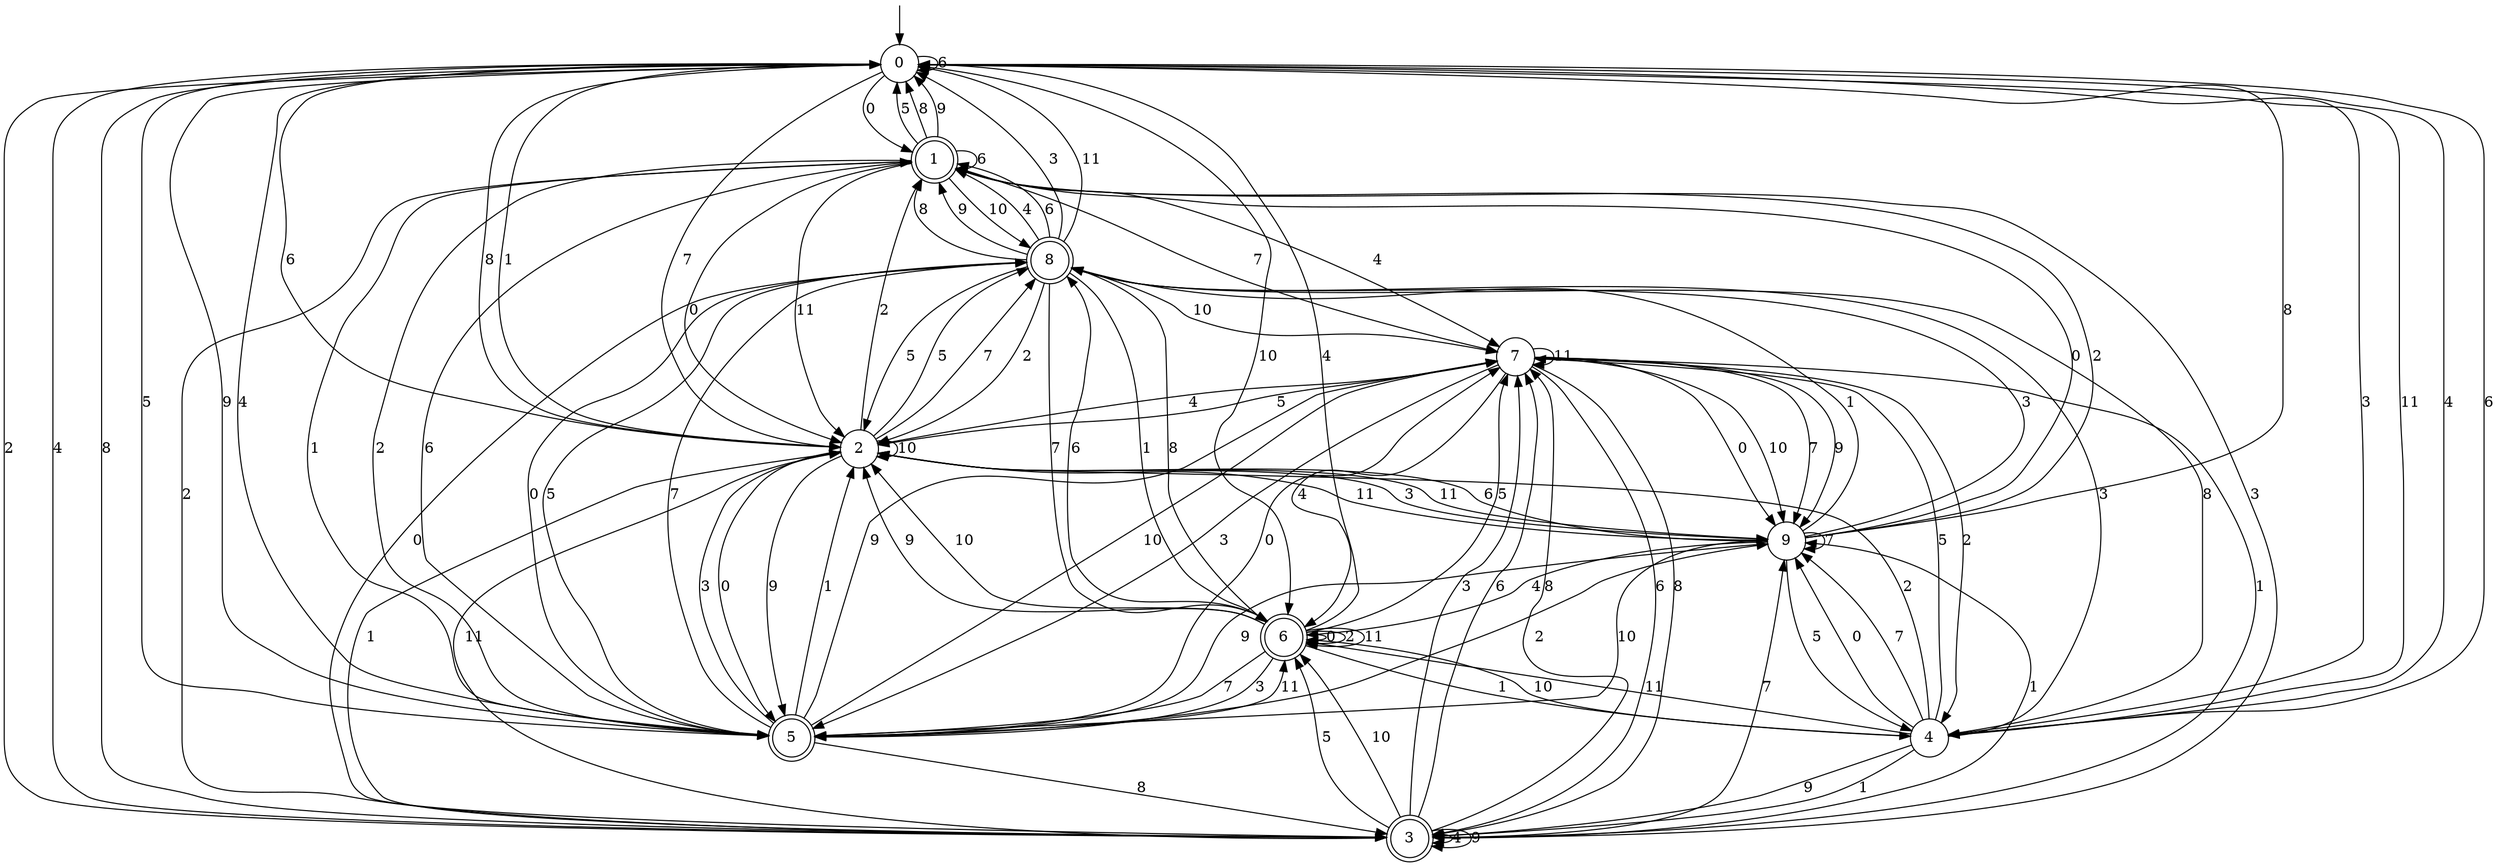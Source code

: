 digraph g {

	s0 [shape="circle" label="0"];
	s1 [shape="doublecircle" label="1"];
	s2 [shape="circle" label="2"];
	s3 [shape="doublecircle" label="3"];
	s4 [shape="circle" label="4"];
	s5 [shape="doublecircle" label="5"];
	s6 [shape="doublecircle" label="6"];
	s7 [shape="circle" label="7"];
	s8 [shape="doublecircle" label="8"];
	s9 [shape="circle" label="9"];
	s0 -> s1 [label="0"];
	s0 -> s2 [label="1"];
	s0 -> s3 [label="2"];
	s0 -> s4 [label="3"];
	s0 -> s3 [label="4"];
	s0 -> s5 [label="5"];
	s0 -> s0 [label="6"];
	s0 -> s2 [label="7"];
	s0 -> s3 [label="8"];
	s0 -> s5 [label="9"];
	s0 -> s6 [label="10"];
	s0 -> s4 [label="11"];
	s1 -> s2 [label="0"];
	s1 -> s5 [label="1"];
	s1 -> s5 [label="2"];
	s1 -> s3 [label="3"];
	s1 -> s7 [label="4"];
	s1 -> s0 [label="5"];
	s1 -> s1 [label="6"];
	s1 -> s7 [label="7"];
	s1 -> s0 [label="8"];
	s1 -> s0 [label="9"];
	s1 -> s8 [label="10"];
	s1 -> s2 [label="11"];
	s2 -> s5 [label="0"];
	s2 -> s3 [label="1"];
	s2 -> s1 [label="2"];
	s2 -> s9 [label="3"];
	s2 -> s7 [label="4"];
	s2 -> s8 [label="5"];
	s2 -> s0 [label="6"];
	s2 -> s8 [label="7"];
	s2 -> s0 [label="8"];
	s2 -> s5 [label="9"];
	s2 -> s2 [label="10"];
	s2 -> s9 [label="11"];
	s3 -> s8 [label="0"];
	s3 -> s9 [label="1"];
	s3 -> s1 [label="2"];
	s3 -> s7 [label="3"];
	s3 -> s3 [label="4"];
	s3 -> s6 [label="5"];
	s3 -> s7 [label="6"];
	s3 -> s9 [label="7"];
	s3 -> s7 [label="8"];
	s3 -> s3 [label="9"];
	s3 -> s6 [label="10"];
	s3 -> s2 [label="11"];
	s4 -> s9 [label="0"];
	s4 -> s3 [label="1"];
	s4 -> s2 [label="2"];
	s4 -> s8 [label="3"];
	s4 -> s0 [label="4"];
	s4 -> s7 [label="5"];
	s4 -> s0 [label="6"];
	s4 -> s9 [label="7"];
	s4 -> s8 [label="8"];
	s4 -> s3 [label="9"];
	s4 -> s6 [label="10"];
	s4 -> s6 [label="11"];
	s5 -> s7 [label="0"];
	s5 -> s2 [label="1"];
	s5 -> s9 [label="2"];
	s5 -> s2 [label="3"];
	s5 -> s0 [label="4"];
	s5 -> s8 [label="5"];
	s5 -> s1 [label="6"];
	s5 -> s8 [label="7"];
	s5 -> s3 [label="8"];
	s5 -> s7 [label="9"];
	s5 -> s7 [label="10"];
	s5 -> s6 [label="11"];
	s6 -> s6 [label="0"];
	s6 -> s4 [label="1"];
	s6 -> s6 [label="2"];
	s6 -> s5 [label="3"];
	s6 -> s0 [label="4"];
	s6 -> s7 [label="5"];
	s6 -> s8 [label="6"];
	s6 -> s5 [label="7"];
	s6 -> s8 [label="8"];
	s6 -> s2 [label="9"];
	s6 -> s2 [label="10"];
	s6 -> s6 [label="11"];
	s7 -> s9 [label="0"];
	s7 -> s3 [label="1"];
	s7 -> s4 [label="2"];
	s7 -> s5 [label="3"];
	s7 -> s6 [label="4"];
	s7 -> s2 [label="5"];
	s7 -> s3 [label="6"];
	s7 -> s9 [label="7"];
	s7 -> s3 [label="8"];
	s7 -> s9 [label="9"];
	s7 -> s9 [label="10"];
	s7 -> s7 [label="11"];
	s8 -> s5 [label="0"];
	s8 -> s6 [label="1"];
	s8 -> s2 [label="2"];
	s8 -> s0 [label="3"];
	s8 -> s1 [label="4"];
	s8 -> s2 [label="5"];
	s8 -> s1 [label="6"];
	s8 -> s6 [label="7"];
	s8 -> s1 [label="8"];
	s8 -> s1 [label="9"];
	s8 -> s7 [label="10"];
	s8 -> s0 [label="11"];
	s9 -> s1 [label="0"];
	s9 -> s8 [label="1"];
	s9 -> s1 [label="2"];
	s9 -> s8 [label="3"];
	s9 -> s6 [label="4"];
	s9 -> s4 [label="5"];
	s9 -> s2 [label="6"];
	s9 -> s9 [label="7"];
	s9 -> s0 [label="8"];
	s9 -> s5 [label="9"];
	s9 -> s5 [label="10"];
	s9 -> s2 [label="11"];

__start0 [label="" shape="none" width="0" height="0"];
__start0 -> s0;

}
